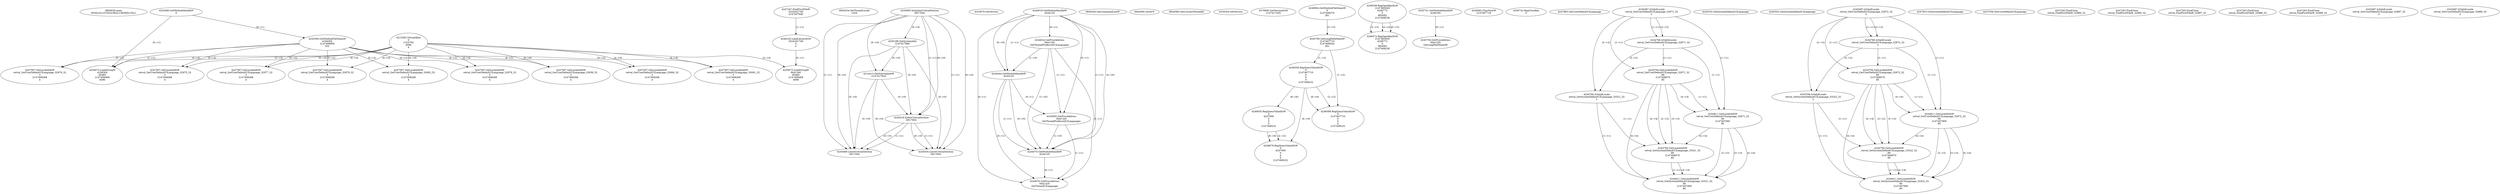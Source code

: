// Global SCDG with merge call
digraph {
	0 [label="6850628.main
0030cc41c31f32418b2c136285b154c1"]
	1 [label="4254480.GetModuleHandleW
0"]
	2 [label="6844434.SetThreadLocale
1024"]
	3 [label="4243965.InitializeCriticalSection
6917004"]
	4 [label="4243979.GetVersion
"]
	5 [label="4244018.GetModuleHandleW
4244120"]
	6 [label="4244024.GetProcAddress
9441320
GetThreadPreferredUILanguages"]
	5 -> 6 [label="(0-->1)"]
	7 [label="4244044.GetModuleHandleW
4244120"]
	5 -> 7 [label="(1-->1)"]
	5 -> 7 [label="(0-->0)"]
	6 -> 7 [label="(1-->0)"]
	8 [label="4244050.GetProcAddress
9441320
SetThreadPreferredUILanguages"]
	5 -> 8 [label="(0-->1)"]
	6 -> 8 [label="(1-->1)"]
	7 -> 8 [label="(0-->1)"]
	9 [label="4244070.GetModuleHandleW
4244120"]
	5 -> 9 [label="(1-->1)"]
	7 -> 9 [label="(1-->1)"]
	5 -> 9 [label="(0-->0)"]
	6 -> 9 [label="(1-->0)"]
	7 -> 9 [label="(0-->0)"]
	8 -> 9 [label="(1-->0)"]
	10 [label="4244076.GetProcAddress
9441320
GetThreadUILanguage"]
	5 -> 10 [label="(0-->1)"]
	6 -> 10 [label="(1-->1)"]
	7 -> 10 [label="(0-->1)"]
	8 -> 10 [label="(1-->1)"]
	9 -> 10 [label="(0-->1)"]
	11 [label="4250188.GetSystemInfo
2147417660"]
	3 -> 11 [label="(0-->0)"]
	12 [label="6844540.GetCommandLineW
"]
	13 [label="4214413.GetStartupInfoW
2147417624"]
	3 -> 13 [label="(0-->0)"]
	11 -> 13 [label="(0-->0)"]
	14 [label="6844560.GetACP
"]
	15 [label="6844580.GetCurrentThreadId
"]
	16 [label="4250204.GetVersion
"]
	17 [label="4276690.GetVersionExW
2147417420"]
	18 [label="4243306.GetModuleFileNameW
4194304
2147408904
522"]
	1 -> 18 [label="(0-->1)"]
	19 [label="4248064.GetModuleFileNameW
0
2147408370
261"]
	20 [label="4215383.VirtualAlloc
0
1310704
4096
4"]
	21 [label="4246338.RegOpenKeyExW
2147483649
4246772
0
983065
2147408236"]
	22 [label="4245741.GetModuleHandleW
4246160"]
	23 [label="4245758.GetProcAddress
9441320
GetLongPathNameW"]
	22 -> 23 [label="(0-->1)"]
	24 [label="4245785.GetLongPathNameW
2147407710
2147406542
261"]
	19 -> 24 [label="(3-->3)"]
	25 [label="4245683.CharNextW
2147407716"]
	26 [label="4246556.RegQueryValueExW
0
2147407710
0
0
0
2147408232"]
	24 -> 26 [label="(1-->2)"]
	27 [label="4246599.RegQueryValueExW
0
2147407710
0
0
0
2147408232"]
	24 -> 27 [label="(1-->2)"]
	26 -> 27 [label="(2-->2)"]
	26 -> 27 [label="(6-->6)"]
	28 [label="4246722.RegCloseKey
0"]
	29 [label="4247883.GetUserDefaultUILanguage
"]
	30 [label="4245418.EnterCriticalSection
6917004"]
	3 -> 30 [label="(1-->1)"]
	3 -> 30 [label="(0-->0)"]
	11 -> 30 [label="(0-->0)"]
	13 -> 30 [label="(0-->0)"]
	31 [label="4245469.LeaveCriticalSection
6917004"]
	3 -> 31 [label="(1-->1)"]
	30 -> 31 [label="(1-->1)"]
	3 -> 31 [label="(0-->0)"]
	11 -> 31 [label="(0-->0)"]
	13 -> 31 [label="(0-->0)"]
	30 -> 31 [label="(0-->0)"]
	32 [label="4245487.IsValidLocale
retval_GetUserDefaultUILanguage_32871_32
2"]
	33 [label="4244766.IsValidLocale
retval_GetUserDefaultUILanguage_32871_32
2"]
	32 -> 33 [label="(1-->1)"]
	32 -> 33 [label="(2-->2)"]
	34 [label="4244794.GetLocaleInfoW
retval_GetUserDefaultUILanguage_32871_32
89
2147408070
85"]
	32 -> 34 [label="(1-->1)"]
	33 -> 34 [label="(1-->1)"]
	35 [label="4244811.GetLocaleInfoW
retval_GetUserDefaultUILanguage_32871_32
90
2147407900
85"]
	32 -> 35 [label="(1-->1)"]
	33 -> 35 [label="(1-->1)"]
	34 -> 35 [label="(1-->1)"]
	34 -> 35 [label="(4-->4)"]
	36 [label="4245525.GetSystemDefaultUILanguage
"]
	37 [label="4245552.GetSystemDefaultUILanguage
"]
	38 [label="4244766.IsValidLocale
retval_GetSystemDefaultUILanguage_33321_32
2"]
	32 -> 38 [label="(2-->2)"]
	33 -> 38 [label="(2-->2)"]
	39 [label="4244794.GetLocaleInfoW
retval_GetSystemDefaultUILanguage_33321_32
89
2147408070
85"]
	38 -> 39 [label="(1-->1)"]
	34 -> 39 [label="(2-->2)"]
	34 -> 39 [label="(3-->3)"]
	34 -> 39 [label="(4-->4)"]
	35 -> 39 [label="(4-->4)"]
	40 [label="4244811.GetLocaleInfoW
retval_GetSystemDefaultUILanguage_33321_32
90
2147407900
85"]
	38 -> 40 [label="(1-->1)"]
	39 -> 40 [label="(1-->1)"]
	35 -> 40 [label="(2-->2)"]
	35 -> 40 [label="(3-->3)"]
	34 -> 40 [label="(4-->4)"]
	35 -> 40 [label="(4-->4)"]
	39 -> 40 [label="(4-->4)"]
	41 [label="4245487.IsValidLocale
retval_GetUserDefaultUILanguage_32872_32
2"]
	42 [label="4244766.IsValidLocale
retval_GetUserDefaultUILanguage_32872_32
2"]
	41 -> 42 [label="(1-->1)"]
	41 -> 42 [label="(2-->2)"]
	43 [label="4244794.GetLocaleInfoW
retval_GetUserDefaultUILanguage_32872_32
89
2147408070
85"]
	41 -> 43 [label="(1-->1)"]
	42 -> 43 [label="(1-->1)"]
	44 [label="4244811.GetLocaleInfoW
retval_GetUserDefaultUILanguage_32872_32
90
2147407900
85"]
	41 -> 44 [label="(1-->1)"]
	42 -> 44 [label="(1-->1)"]
	43 -> 44 [label="(1-->1)"]
	43 -> 44 [label="(4-->4)"]
	45 [label="4244766.IsValidLocale
retval_GetSystemDefaultUILanguage_33322_32
2"]
	41 -> 45 [label="(2-->2)"]
	42 -> 45 [label="(2-->2)"]
	46 [label="4244794.GetLocaleInfoW
retval_GetSystemDefaultUILanguage_33322_32
89
2147408070
85"]
	45 -> 46 [label="(1-->1)"]
	43 -> 46 [label="(2-->2)"]
	43 -> 46 [label="(3-->3)"]
	43 -> 46 [label="(4-->4)"]
	44 -> 46 [label="(4-->4)"]
	47 [label="4244811.GetLocaleInfoW
retval_GetSystemDefaultUILanguage_33322_32
90
2147407900
85"]
	45 -> 47 [label="(1-->1)"]
	46 -> 47 [label="(1-->1)"]
	44 -> 47 [label="(2-->2)"]
	44 -> 47 [label="(3-->3)"]
	43 -> 47 [label="(4-->4)"]
	44 -> 47 [label="(4-->4)"]
	46 -> 47 [label="(4-->4)"]
	48 [label="4246372.RegOpenKeyExW
2147483650
4246772
0
983065
2147408236"]
	21 -> 48 [label="(2-->2)"]
	21 -> 48 [label="(4-->4)"]
	21 -> 48 [label="(5-->5)"]
	49 [label="4246635.RegQueryValueExW
0
4247000
0
0
0
2147408232"]
	26 -> 49 [label="(6-->6)"]
	50 [label="4246676.RegQueryValueExW
0
4247000
0
0
0
2147408232"]
	49 -> 50 [label="(2-->2)"]
	26 -> 50 [label="(6-->6)"]
	49 -> 50 [label="(6-->6)"]
	51 [label="4245454.LeaveCriticalSection
6917004"]
	3 -> 51 [label="(1-->1)"]
	30 -> 51 [label="(1-->1)"]
	3 -> 51 [label="(0-->0)"]
	11 -> 51 [label="(0-->0)"]
	13 -> 51 [label="(0-->0)"]
	30 -> 51 [label="(0-->0)"]
	52 [label="4247923.GetSystemDefaultUILanguage
"]
	53 [label="4247558.GetUserDefaultUILanguage
"]
	54 [label="4247567.GetLocaleInfoW
retval_GetUserDefaultUILanguage_33061_32
3
2147408268
4"]
	18 -> 54 [label="(0-->2)"]
	20 -> 54 [label="(4-->4)"]
	55 [label="4247247.FindFirstFileW
3224341740
2147407640"]
	56 [label="4250073.LoadStringW
4194304
65485
2147409468
4096"]
	1 -> 56 [label="(0-->1)"]
	18 -> 56 [label="(1-->1)"]
	20 -> 56 [label="(3-->4)"]
	57 [label="4247567.GetLocaleInfoW
retval_GetUserDefaultUILanguage_33062_32
3
2147408268
4"]
	18 -> 57 [label="(0-->2)"]
	20 -> 57 [label="(4-->4)"]
	58 [label="4247567.GetLocaleInfoW
retval_GetUserDefaultUILanguage_32976_32
3
2147408268
4"]
	18 -> 58 [label="(0-->2)"]
	20 -> 58 [label="(4-->4)"]
	59 [label="4247263.FindClose
retval_FindFirstFileW_32986_32"]
	60 [label="4248145.LoadLibraryExW
3224341740
0
2"]
	55 -> 60 [label="(1-->1)"]
	61 [label="4250073.LoadStringW
9441340
65485
2147409468
4096"]
	60 -> 61 [label="(0-->1)"]
	20 -> 61 [label="(3-->4)"]
	62 [label="4247567.GetLocaleInfoW
retval_GetUserDefaultUILanguage_32975_32
3
2147408268
4"]
	18 -> 62 [label="(0-->2)"]
	20 -> 62 [label="(4-->4)"]
	63 [label="4247263.FindClose
retval_FindFirstFileW_32985_32"]
	64 [label="4247567.GetLocaleInfoW
retval_GetUserDefaultUILanguage_32977_32
3
2147408268
4"]
	18 -> 64 [label="(0-->2)"]
	20 -> 64 [label="(4-->4)"]
	65 [label="4247263.FindClose
retval_FindFirstFileW_32987_32"]
	66 [label="4247567.GetLocaleInfoW
retval_GetUserDefaultUILanguage_32978_32
3
2147408268
4"]
	18 -> 66 [label="(0-->2)"]
	20 -> 66 [label="(4-->4)"]
	67 [label="4247263.FindClose
retval_FindFirstFileW_32988_32"]
	68 [label="4247567.GetLocaleInfoW
retval_GetUserDefaultUILanguage_32979_32
3
2147408268
4"]
	18 -> 68 [label="(0-->2)"]
	20 -> 68 [label="(4-->4)"]
	69 [label="4247263.FindClose
retval_FindFirstFileW_32989_32"]
	70 [label="4247567.GetLocaleInfoW
retval_GetUserDefaultUILanguage_33059_32
3
2147408268
4"]
	18 -> 70 [label="(0-->2)"]
	20 -> 70 [label="(4-->4)"]
	71 [label="4247567.GetLocaleInfoW
retval_GetUserDefaultUILanguage_33060_32
3
2147408268
4"]
	18 -> 71 [label="(0-->2)"]
	20 -> 71 [label="(4-->4)"]
	72 [label="4245487.IsValidLocale
retval_GetUserDefaultUILanguage_32887_32
2"]
	73 [label="4245487.IsValidLocale
retval_GetUserDefaultUILanguage_32889_32
2"]
}
